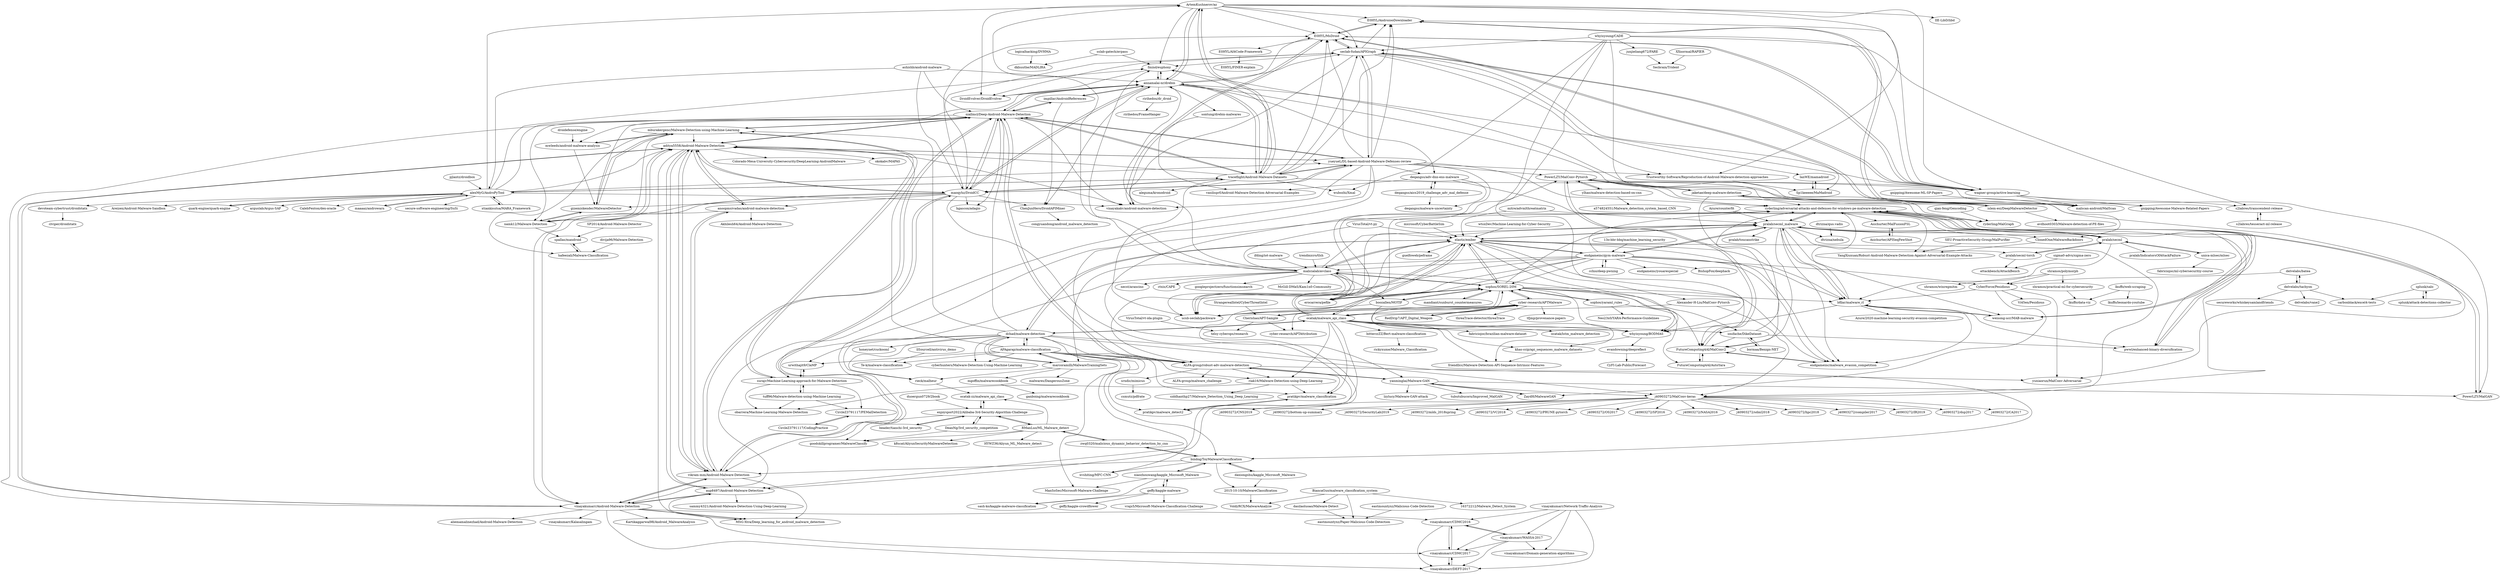 digraph G {
"ArtemKushnerov/az" -> "E0HYL/AndrozooDownloader"
"ArtemKushnerov/az" -> "annamalai-nr/drebin"
"ArtemKushnerov/az" -> "fmind/euphony"
"ArtemKushnerov/az" -> "traceflight/Android-Malware-Datasets"
"ArtemKushnerov/az" -> "DroidEvolver/DroidEvolver"
"ArtemKushnerov/az" -> "seclab-fudan/APIGraph"
"ArtemKushnerov/az" -> "Trustworthy-Software/Reproduction-of-Android-Malware-detection-approaches"
"ArtemKushnerov/az" -> "wagner-group/active-learning"
"ArtemKushnerov/az" -> "IIE-LibD/libd" ["e"=1]
"ArtemKushnerov/az" -> "E0HYL/MsDroid"
"alexMyG/AndroPyTool" -> "traceflight/Android-Malware-Datasets"
"alexMyG/AndroPyTool" -> "annamalai-nr/drebin"
"alexMyG/AndroPyTool" -> "aditya5558/Android-Malware-Detection"
"alexMyG/AndroPyTool" -> "yueyueL/DL-based-Android-Malware-Defenses-review"
"alexMyG/AndroPyTool" -> "devoteam-cybertrust/droidstatx"
"alexMyG/AndroPyTool" -> "maaaaz/androwarn" ["e"=1]
"alexMyG/AndroPyTool" -> "secure-software-engineering/SuSi" ["e"=1]
"alexMyG/AndroPyTool" -> "CalebFenton/dex-oracle" ["e"=1]
"alexMyG/AndroPyTool" -> "fmind/euphony"
"alexMyG/AndroPyTool" -> "vinayakakv/android-malware-detection"
"alexMyG/AndroPyTool" -> "ArtemKushnerov/az"
"alexMyG/AndroPyTool" -> "xtiankisutsa/MARA_Framework" ["e"=1]
"alexMyG/AndroPyTool" -> "Areizen/Android-Malware-Sandbox" ["e"=1]
"alexMyG/AndroPyTool" -> "quark-engine/quark-engine" ["e"=1]
"alexMyG/AndroPyTool" -> "arguslab/Argus-SAF" ["e"=1]
"trendmicro/tlsh" -> "malicialab/avclass" ["e"=1]
"rieck/malheur" -> "ocatak-zz/malware_api_class" ["e"=1]
"AFAgarap/malware-classification" -> "pratikpv/malware_classification"
"AFAgarap/malware-classification" -> "dchad/malware-detection"
"AFAgarap/malware-classification" -> "ManSoSec/Microsoft-Malware-Challenge"
"AFAgarap/malware-classification" -> "Te-k/malware-classification"
"AFAgarap/malware-classification" -> "pratikpv/malware_detect2"
"AFAgarap/malware-classification" -> "marcoramilli/MalwareTrainingSets"
"AFAgarap/malware-classification" -> "cyberhunters/Malware-Detection-Using-Machine-Learning"
"AFAgarap/malware-classification" -> "xvshiting/MFC-CNN"
"AFAgarap/malware-classification" -> "aditya5558/Android-Malware-Detection"
"AFAgarap/malware-classification" -> "ALFA-group/robust-adv-malware-detection"
"AFAgarap/malware-classification" -> "bindog/ToyMalwareClassification"
"AFAgarap/malware-classification" -> "urwithajit9/ClaMP"
"elastic/ember" -> "sophos/SOREL-20M"
"elastic/ember" -> "malicialab/avclass"
"elastic/ember" -> "endgameinc/gym-malware"
"elastic/ember" -> "pralab/secml_malware"
"elastic/ember" -> "ocatak/malware_api_class"
"elastic/ember" -> "erocarrera/pefile" ["e"=1]
"elastic/ember" -> "bfilar/malware_rl"
"elastic/ember" -> "ucsb-seclab/packware"
"elastic/ember" -> "FutureComputing4AI/MalConv2"
"elastic/ember" -> "endgameinc/malware_evasion_competition"
"elastic/ember" -> "dchad/malware-detection"
"elastic/ember" -> "Alexander-H-Liu/MalConv-Pytorch"
"elastic/ember" -> "j40903272/MalConv-keras"
"elastic/ember" -> "whyisyoung/BODMAS"
"elastic/ember" -> "guelfoweb/peframe" ["e"=1]
"ALFA-group/robust-adv-malware-detection" -> "pratikpv/malware_classification"
"ALFA-group/robust-adv-malware-detection" -> "yuxiaorun/MalConv-Adversarial"
"ALFA-group/robust-adv-malware-detection" -> "riak16/Malware-Detection-using-Deep-Learning"
"ALFA-group/robust-adv-malware-detection" -> "niallmcl/Deep-Android-Malware-Detection"
"ALFA-group/robust-adv-malware-detection" -> "yanminglai/Malware-GAN"
"ALFA-group/robust-adv-malware-detection" -> "ryderling/adversarial-attacks-and-defenses-for-windows-pe-malware-detection"
"ALFA-group/robust-adv-malware-detection" -> "srndic/mimicus"
"ALFA-group/robust-adv-malware-detection" -> "ALFA-group/malware_challenge"
"ZaydH/MalwareGAN" -> "yanminglai/Malware-GAN"
"tuff96/Malware-detection-using-Machine-Learning" -> "surajr/Machine-Learning-approach-for-Malware-Detection"
"tuff96/Malware-detection-using-Machine-Learning" -> "obarrera/Machine-Learning-Malware-Detection"
"tuff96/Malware-detection-using-Machine-Learning" -> "CircleZ3791117/PEMalDetection"
"VirusTotal/vt-py" -> "malicialab/avclass" ["e"=1]
"VirusTotal/vt-py" -> "elastic/ember" ["e"=1]
"shramos/polymorph" -> "shramos/winregmitm"
"shramos/polymorph" -> "CyberForce/Pesidious"
"shramos/polymorph" -> "shramos/practical-ml-for-cybersecurity"
"riak16/Malware-Detection-using-Deep-Learning" -> "siddhanthp27/Malware_Detection_Using_Deep_Learning"
"riak16/Malware-Detection-using-Deep-Learning" -> "pratikpv/malware_classification"
"riak16/Malware-Detection-using-Deep-Learning" -> "obarrera/Machine-Learning-Malware-Detection"
"malscan-android/MalScan" -> "E0HYL/MsDroid"
"malscan-android/MalScan" -> "E0HYL/AndrozooDownloader"
"cyber-research/APTMalware" -> "cyber-research/APTAttribution"
"cyber-research/APTMalware" -> "Cherishao/APT-Sample"
"cyber-research/APTMalware" -> "RedDrip7/APT_Digital_Weapon" ["e"=1]
"cyber-research/APTMalware" -> "threaTrace-detector/threaTrace" ["e"=1]
"cyber-research/APTMalware" -> "tfjmp/provenance-papers" ["e"=1]
"cyber-research/APTMalware" -> "ocatak/malware_api_class"
"cyber-research/APTMalware" -> "friendllcc/Malware-Detection-API-Sequence-Intrinsic-Features"
"cyber-research/APTMalware" -> "sophos/SOREL-20M"
"vikram-mm/Android-Malware-Detection" -> "aditya5558/Android-Malware-Detection"
"vikram-mm/Android-Malware-Detection" -> "vinayakumarr/Android-Malware-Detection"
"vikram-mm/Android-Malware-Detection" -> "aup8497/Android-Malware-Detection"
"vikram-mm/Android-Malware-Detection" -> "niallmcl/Deep-Android-Malware-Detection"
"vikram-mm/Android-Malware-Detection" -> "maoqyhz/DroidCC"
"vikram-mm/Android-Malware-Detection" -> "anoopmsivadas/android-malware-detection"
"vikram-mm/Android-Malware-Detection" -> "MSG-Xtra/Deep_learning_for_android_malware_detection"
"j40903272/MalConv-keras" -> "j40903272/PRUNE-pytorch"
"j40903272/MalConv-keras" -> "j40903272/OS2017"
"j40903272/MalConv-keras" -> "j40903272/SP2016"
"j40903272/MalConv-keras" -> "j40903272/NASA2016"
"j40903272/MalConv-keras" -> "j40903272/sdml2018"
"j40903272/MalConv-keras" -> "j40903272/hpc2018"
"j40903272/MalConv-keras" -> "j40903272/compiler2017"
"j40903272/MalConv-keras" -> "j40903272/IR2019"
"j40903272/MalConv-keras" -> "j40903272/dsp2017"
"j40903272/MalConv-keras" -> "j40903272/CA2017"
"j40903272/MalConv-keras" -> "j40903272/CNS2019"
"j40903272/MalConv-keras" -> "j40903272/bottom-up-summary"
"j40903272/MalConv-keras" -> "j40903272/SecurityLab2019"
"j40903272/MalConv-keras" -> "j40903272/mlds_2018spring"
"j40903272/MalConv-keras" -> "j40903272/VC2018"
"ylhao/malware-detection-based-on-cnn" -> "a574824551/Malware_detection_system_based_CNN"
"ylhao/malware-detection-based-on-cnn" -> "PowerLZY/MalConv-Pytorch"
"aditya5558/Android-Malware-Detection" -> "vikram-mm/Android-Malware-Detection"
"aditya5558/Android-Malware-Detection" -> "aup8497/Android-Malware-Detection"
"aditya5558/Android-Malware-Detection" -> "vinayakumarr/Android-Malware-Detection"
"aditya5558/Android-Malware-Detection" -> "maoqyhz/DroidCC"
"aditya5558/Android-Malware-Detection" -> "namk12/Malware-Detection"
"aditya5558/Android-Malware-Detection" -> "vinayakakv/android-malware-detection"
"aditya5558/Android-Malware-Detection" -> "yueyueL/DL-based-Android-Malware-Defenses-review"
"aditya5558/Android-Malware-Detection" -> "niallmcl/Deep-Android-Malware-Detection"
"aditya5558/Android-Malware-Detection" -> "Colorado-Mesa-University-Cybersecurity/DeepLearning-AndroidMalware" ["e"=1]
"aditya5558/Android-Malware-Detection" -> "anoopmsivadas/android-malware-detection"
"aditya5558/Android-Malware-Detection" -> "MSG-Xtra/Deep_learning_for_android_malware_detection"
"aditya5558/Android-Malware-Detection" -> "okokabv/MAPAS"
"aup8497/Android-Malware-Detection" -> "sammy4321/Android-Malware-Detection-Using-Deep-Learning"
"aup8497/Android-Malware-Detection" -> "MSG-Xtra/Deep_learning_for_android_malware_detection"
"aup8497/Android-Malware-Detection" -> "aditya5558/Android-Malware-Detection"
"aup8497/Android-Malware-Detection" -> "vinayakumarr/Android-Malware-Detection"
"spallas/mandroid" -> "hafeezali/Malware-Classification"
"maoqyhz/DroidCC" -> "aditya5558/Android-Malware-Detection"
"maoqyhz/DroidCC" -> "vikram-mm/Android-Malware-Detection"
"maoqyhz/DroidCC" -> "niallmcl/Deep-Android-Malware-Detection"
"maoqyhz/DroidCC" -> "yueyueL/DL-based-Android-Malware-Defenses-review"
"maoqyhz/DroidCC" -> "vinayakumarr/Android-Malware-Detection"
"maoqyhz/DroidCC" -> "namk12/Malware-Detection"
"maoqyhz/DroidCC" -> "annamalai-nr/drebin"
"maoqyhz/DroidCC" -> "gizemiskender/MalwareDetector"
"maoqyhz/DroidCC" -> "aup8497/Android-Malware-Detection"
"maoqyhz/DroidCC" -> "traceflight/Android-Malware-Datasets"
"maoqyhz/DroidCC" -> "anoopmsivadas/android-malware-detection"
"maoqyhz/DroidCC" -> "E0HYL/MsDroid"
"maoqyhz/DroidCC" -> "hgascon/adagio"
"maoqyhz/DroidCC" -> "ChenJunHero/DroidAPIMiner"
"maoqyhz/DroidCC" -> "seclab-fudan/APIGraph"
"yanminglai/Malware-GAN" -> "ZaydH/MalwareGAN"
"yanminglai/Malware-GAN" -> "PowerLZY/MalGAN"
"yanminglai/Malware-GAN" -> "lzylucy/Malware-GAN-attack"
"yanminglai/Malware-GAN" -> "tubutubucorn/Improved_MalGAN"
"yanminglai/Malware-GAN" -> "ALFA-group/robust-adv-malware-detection"
"yanminglai/Malware-GAN" -> "j40903272/MalConv-keras"
"zwq0320/malicious_dynamic_behavior_detection_by_cnn" -> "bindog/ToyMalwareClassification"
"zwq0320/malicious_dynamic_behavior_detection_by_cnn" -> "RManLuo/ML_Malware_detect"
"devoteam-cybertrust/droidstatx" -> "clviper/droidstatx"
"RManLuo/ML_Malware_detect" -> "enjoysport2022/Alibaba-3rd-Security-Algorithm-Challenge"
"RManLuo/ML_Malware_detect" -> "goodskillprogramer/MalwareClassify"
"RManLuo/ML_Malware_detect" -> "ocatak-zz/malware_api_class"
"RManLuo/ML_Malware_detect" -> "zwq0320/malicious_dynamic_behavior_detection_by_cnn"
"RManLuo/ML_Malware_detect" -> "HYWZ36/Aliyun_ML_Malware_detect"
"RManLuo/ML_Malware_detect" -> "k8scat/AliyunSecurityMaliwareDetection"
"Cherishao/APT-Sample" -> "cyber-research/APTMalware"
"Cherishao/APT-Sample" -> "cyber-research/APTAttribution"
"Cherishao/APT-Sample" -> "telsy-cyberops/research"
"ocatak-zz/malware_api_class" -> "enjoysport2022/Alibaba-3rd-Security-Algorithm-Challenge"
"namk12/Malware-Detection" -> "gizemiskender/MalwareDetector"
"namk12/Malware-Detection" -> "spallas/mandroid"
"namk12/Malware-Detection" -> "aditya5558/Android-Malware-Detection"
"endgameinc/malware_evasion_competition" -> "FutureComputing4AI/MalConv2"
"enjoysport2022/Alibaba-3rd-Security-Algorithm-Challenge" -> "beader/tianchi-3rd_security"
"enjoysport2022/Alibaba-3rd-Security-Algorithm-Challenge" -> "DeanNg/3rd_security_competition"
"enjoysport2022/Alibaba-3rd-Security-Algorithm-Challenge" -> "goodskillprogramer/MalwareClassify"
"enjoysport2022/Alibaba-3rd-Security-Algorithm-Challenge" -> "RManLuo/ML_Malware_detect"
"enjoysport2022/Alibaba-3rd-Security-Algorithm-Challenge" -> "ocatak-zz/malware_api_class"
"DeanNg/3rd_security_competition" -> "enjoysport2022/Alibaba-3rd-Security-Algorithm-Challenge"
"DeanNg/3rd_security_competition" -> "goodskillprogramer/MalwareClassify"
"ChenJunHero/DroidAPIMiner" -> "congyuandong/android_malware_detection"
"vinayakumarr/Android-Malware-Detection" -> "vinayakumarr/CDMC2016"
"vinayakumarr/Android-Malware-Detection" -> "vinayakumarr/CDMC2017"
"vinayakumarr/Android-Malware-Detection" -> "aditya5558/Android-Malware-Detection"
"vinayakumarr/Android-Malware-Detection" -> "aup8497/Android-Malware-Detection"
"vinayakumarr/Android-Malware-Detection" -> "vinayakumarr/DEFT-2017"
"vinayakumarr/Android-Malware-Detection" -> "vikram-mm/Android-Malware-Detection"
"vinayakumarr/Android-Malware-Detection" -> "aliemamalinezhad/Android-Malware-Detection"
"vinayakumarr/Android-Malware-Detection" -> "MSG-Xtra/Deep_learning_for_android_malware_detection"
"vinayakumarr/Android-Malware-Detection" -> "vinayakumarr/Kalasalingam"
"vinayakumarr/Android-Malware-Detection" -> "Kartikaggarwal98/Android_MalwareAnalysis"
"srndic/mimicus" -> "csmutz/pdfrate"
"beader/tianchi-3rd_security" -> "enjoysport2022/Alibaba-3rd-Security-Algorithm-Challenge"
"CircleZ3791117/PEMalDetection" -> "CircleZ3791117/CodingPractice"
"Alexander-H-Liu/MalConv-Pytorch" -> "j40903272/MalConv-keras"
"Alexander-H-Liu/MalConv-Pytorch" -> "ucsb-seclab/packware"
"sontung/drebin-malwares" -> "vasilisprf/Android-Malware-Detection-Adversarial-Examples"
"vinayakumarr/Network-Traffic-Analysis" -> "vinayakumarr/CDMC2016"
"vinayakumarr/Network-Traffic-Analysis" -> "vinayakumarr/CDMC2017"
"vinayakumarr/Network-Traffic-Analysis" -> "vinayakumarr/WASSA-2017"
"vinayakumarr/Network-Traffic-Analysis" -> "vinayakumarr/DEFT-2017"
"vinayakumarr/Network-Traffic-Analysis" -> "vinayakumarr/Domain-generation-algorithms"
"vinayakumarr/WASSA-2017" -> "vinayakumarr/DEFT-2017"
"vinayakumarr/WASSA-2017" -> "vinayakumarr/CDMC2016"
"vinayakumarr/WASSA-2017" -> "vinayakumarr/CDMC2017"
"vinayakumarr/WASSA-2017" -> "vinayakumarr/Domain-generation-algorithms"
"vinayakumarr/CDMC2017" -> "vinayakumarr/CDMC2016"
"vinayakumarr/CDMC2017" -> "vinayakumarr/DEFT-2017"
"vinayakumarr/DEFT-2017" -> "vinayakumarr/CDMC2017"
"vinayakumarr/CDMC2016" -> "vinayakumarr/CDMC2017"
"vinayakumarr/CDMC2016" -> "vinayakumarr/WASSA-2017"
"vinayakumarr/CDMC2016" -> "vinayakumarr/DEFT-2017"
"hafeezali/Malware-Classification" -> "spallas/mandroid"
"CircleZ3791117/CodingPractice" -> "CircleZ3791117/PEMalDetection"
"quark-engine/quark-engine" -> "alexMyG/AndroPyTool" ["e"=1]
"E0HYL/AndrozooDownloader" -> "E0HYL/MsDroid"
"E0HYL/AndrozooDownloader" -> "malscan-android/MalScan"
"pjlantz/droidbox" -> "alexMyG/AndroPyTool" ["e"=1]
"shramos/practical-ml-for-cybersecurity" -> "lkuffo/data-viz"
"pratikpv/malware_detect2" -> "pratikpv/malware_classification"
"deqangss/aics2019_challenge_adv_mal_defense" -> "deqangss/adv-dnn-ens-malware"
"deqangss/aics2019_challenge_adv_mal_defense" -> "deqangss/malware-uncertainty"
"pratikpv/malware_classification" -> "pratikpv/malware_detect2"
"ocatak/malware_api_class" -> "whyisyoung/BODMAS"
"ocatak/malware_api_class" -> "ryderling/adversarial-attacks-and-defenses-for-windows-pe-malware-detection"
"ocatak/malware_api_class" -> "elastic/ember"
"ocatak/malware_api_class" -> "friendllcc/Malware-Detection-API-Sequence-Intrinsic-Features"
"ocatak/malware_api_class" -> "pratikpv/malware_detect2"
"ocatak/malware_api_class" -> "PowerLZY/MalConv-Pytorch"
"ocatak/malware_api_class" -> "khas-ccip/api_sequences_malware_datasets"
"ocatak/malware_api_class" -> "sophos/SOREL-20M"
"ocatak/malware_api_class" -> "dchad/malware-detection"
"ocatak/malware_api_class" -> "ocatak/lstm_malware_detection"
"ocatak/malware_api_class" -> "bitterzzZZ/Bert-malware-classification"
"ocatak/malware_api_class" -> "pratikpv/malware_classification"
"ocatak/malware_api_class" -> "riak16/Malware-Detection-using-Deep-Learning"
"ocatak/malware_api_class" -> "iosifache/DikeDataset"
"ocatak/malware_api_class" -> "fabriciojoc/brazilian-malware-dataset"
"CyberForce/Pesidious" -> "ZaydH/MalwareGAN"
"CyberForce/Pesidious" -> "Vi45en/Pesidious"
"CyberForce/Pesidious" -> "bfilar/malware_rl"
"CyberForce/Pesidious" -> "yuxiaorun/MalConv-Adversarial"
"delvelabs/batea" -> "delvelabs/tachyon"
"delvelabs/batea" -> "CyberForce/Pesidious"
"StrangerealIntel/CyberThreatIntel" -> "Cherishao/APT-Sample" ["e"=1]
"pralab/secml_malware" -> "bfilar/malware_rl"
"pralab/secml_malware" -> "ryderling/adversarial-attacks-and-defenses-for-windows-pe-malware-detection"
"pralab/secml_malware" -> "pralab/secml"
"pralab/secml_malware" -> "pwwl/enhanced-binary-diversification"
"pralab/secml_malware" -> "weisong-ucr/MAB-malware"
"pralab/secml_malware" -> "FutureComputing4AI/MalConv2"
"pralab/secml_malware" -> "ucsb-seclab/packware"
"pralab/secml_malware" -> "endgameinc/gym-malware"
"pralab/secml_malware" -> "endgameinc/malware_evasion_competition"
"pralab/secml_malware" -> "elastic/ember"
"pralab/secml_malware" -> "j40903272/MalConv-keras"
"pralab/secml_malware" -> "pralab/toucanstrike"
"pralab/secml_malware" -> "ClonedOne/MalwareBackdoors"
"pralab/secml_malware" -> "pralab/secml-torch"
"pralab/secml_malware" -> "dtrizna/nebula"
"lkuffo/web-scraping" -> "lkuffo/data-viz"
"lkuffo/web-scraping" -> "lkuffo/leonardo-youtube"
"seclab-fudan/APIGraph" -> "wagner-group/active-learning"
"seclab-fudan/APIGraph" -> "E0HYL/MsDroid"
"seclab-fudan/APIGraph" -> "DroidEvolver/DroidEvolver"
"seclab-fudan/APIGraph" -> "Sp1keeeee/MaMadroid"
"seclab-fudan/APIGraph" -> "vinayakakv/android-malware-detection"
"seclab-fudan/APIGraph" -> "Trustworthy-Software/Reproduction-of-Android-Malware-detection-approaches"
"seclab-fudan/APIGraph" -> "E0HYL/AndrozooDownloader"
"seclab-fudan/APIGraph" -> "yueyueL/DL-based-Android-Malware-Defenses-review"
"seclab-fudan/APIGraph" -> "fmind/euphony"
"seclab-fudan/APIGraph" -> "IanWE/mamadroid"
"whyisyoung/CADE" -> "seclab-fudan/APIGraph"
"whyisyoung/CADE" -> "whyisyoung/BODMAS"
"whyisyoung/CADE" -> "wagner-group/active-learning"
"whyisyoung/CADE" -> "ucsb-seclab/packware"
"whyisyoung/CADE" -> "wubozhi/Xmal"
"whyisyoung/CADE" -> "s2labres/transcendent-release"
"whyisyoung/CADE" -> "ClonedOne/MalwareBackdoors"
"whyisyoung/CADE" -> "junjieliang672/FARE"
"islem-esi/DeepMalwareDetector" -> "avdhoot0303/Malware-detection-of-PE-files"
"islem-esi/DeepMalwareDetector" -> "jaketae/deep-malware-detection"
"delvelabs/tachyon" -> "delvelabs/vane2" ["e"=1]
"delvelabs/tachyon" -> "carbonblack/excel4-tests"
"delvelabs/tachyon" -> "delvelabs/batea"
"delvelabs/tachyon" -> "secureworks/whiskeysamlandfriends"
"sophos/yaraml_rules" -> "FutureComputing4AI/AutoYara"
"sophos/yaraml_rules" -> "Neo23x0/YARA-Performance-Guidelines" ["e"=1]
"sophos/yaraml_rules" -> "sophos/SOREL-20M"
"FutureComputing4AI/AutoYara" -> "FutureComputing4AI/MalConv2"
"RedDrip7/APT_Digital_Weapon" -> "cyber-research/APTMalware" ["e"=1]
"BiancaGuo/malware_classification_system" -> "VoldyRCX/MalwareAnalyze"
"BiancaGuo/malware_classification_system" -> "16372212/Malware_Detect_System"
"BiancaGuo/malware_classification_system" -> "dasilaoluoao/Malware-Detect"
"BiancaGuo/malware_classification_system" -> "eastmountyxz/Paper-Malicious-Code-Detection"
"dasilaoluoao/Malware-Detect" -> "eastmountyxz/Paper-Malicious-Code-Detection"
"Asichurter/APISeqFewShot" -> "Asichurter/MalFusionFSL"
"IanWE/mamadroid" -> "Sp1keeeee/MaMadroid"
"vinayakakv/android-malware-detection" -> "E0HYL/MsDroid"
"anoopmsivadas/android-malware-detection" -> "Akhilesh64/Android-Malware-Detection"
"anoopmsivadas/android-malware-detection" -> "vikram-mm/Android-Malware-Detection"
"anoopmsivadas/android-malware-detection" -> "vinayakumarr/Android-Malware-Detection"
"anoopmsivadas/android-malware-detection" -> "aditya5558/Android-Malware-Detection"
"VirusTotal/vt-ida-plugin" -> "telsy-cyberops/research"
"pralab/secml" -> "pralab/secml_malware"
"pralab/secml" -> "pralab/secml-torch"
"pralab/secml" -> "bfilar/malware_rl"
"pralab/secml" -> "pralab/IndicatorsOfAttackFailure"
"pralab/secml" -> "unica-mlsec/mlsec"
"bfilar/malware_rl" -> "pralab/secml_malware"
"bfilar/malware_rl" -> "weisong-ucr/MAB-malware"
"bfilar/malware_rl" -> "ryderling/adversarial-attacks-and-defenses-for-windows-pe-malware-detection"
"bfilar/malware_rl" -> "whyisyoung/BODMAS"
"bfilar/malware_rl" -> "pwwl/enhanced-binary-diversification"
"bfilar/malware_rl" -> "endgameinc/malware_evasion_competition"
"bfilar/malware_rl" -> "Azure/2020-machine-learning-security-evasion-competition"
"eastmountyxz/Malicious-Code-Detection" -> "eastmountyxz/Paper-Malicious-Code-Detection"
"deqangss/adv-dnn-ens-malware" -> "deqangss/aics2019_challenge_adv_mal_defense"
"deqangss/adv-dnn-ens-malware" -> "YangXiuxuan/Robust-Android-Malware-Detection-Against-Adversarial-Example-Attacks"
"deqangss/adv-dnn-ens-malware" -> "vasilisprf/Android-Malware-Detection-Adversarial-Examples"
"deqangss/adv-dnn-ens-malware" -> "deqangss/malware-uncertainty"
"microsoft/CyberBattleSim" -> "elastic/ember" ["e"=1]
"sophos/SOREL-20M" -> "elastic/ember"
"sophos/SOREL-20M" -> "malicialab/avclass"
"sophos/SOREL-20M" -> "pralab/secml_malware"
"sophos/SOREL-20M" -> "sophos/yaraml_rules"
"sophos/SOREL-20M" -> "boozallen/MOTIF"
"sophos/SOREL-20M" -> "ocatak/malware_api_class"
"sophos/SOREL-20M" -> "bfilar/malware_rl"
"sophos/SOREL-20M" -> "FutureComputing4AI/MalConv2"
"sophos/SOREL-20M" -> "ucsb-seclab/packware"
"sophos/SOREL-20M" -> "iosifache/DikeDataset"
"sophos/SOREL-20M" -> "endgameinc/malware_evasion_competition"
"sophos/SOREL-20M" -> "whyisyoung/BODMAS"
"sophos/SOREL-20M" -> "erocarrera/pefile" ["e"=1]
"sophos/SOREL-20M" -> "mandiant/sunburst_countermeasures" ["e"=1]
"sophos/SOREL-20M" -> "cyber-research/APTMalware"
"xiaozhouwang/kaggle_Microsoft_Malware" -> "geffy/kaggle-malware"
"xiaozhouwang/kaggle_Microsoft_Malware" -> "bindog/ToyMalwareClassification"
"xiaozhouwang/kaggle_Microsoft_Malware" -> "ManSoSec/Microsoft-Malware-Challenge"
"xiaozhouwang/kaggle_Microsoft_Malware" -> "sash-ko/kaggle-malware-classification"
"jaketae/deep-malware-detection" -> "PowerLZY/MalConv-Pytorch"
"jaketae/deep-malware-detection" -> "ryderling/adversarial-attacks-and-defenses-for-windows-pe-malware-detection"
"jaketae/deep-malware-detection" -> "FutureComputing4AI/MalConv2"
"jaketae/deep-malware-detection" -> "ryderling/MalGraph"
"jaketae/deep-malware-detection" -> "islem-esi/DeepMalwareDetector"
"logicalhacking/DVHMA" -> "dkhuuthe/MADLIRA" ["e"=1]
"erocarrera/pefile" -> "elastic/ember" ["e"=1]
"erocarrera/pefile" -> "sophos/SOREL-20M" ["e"=1]
"erocarrera/pefile" -> "malicialab/avclass" ["e"=1]
"mitre/advmlthreatmatrix" -> "pralab/secml_malware" ["e"=1]
"mitre/advmlthreatmatrix" -> "elastic/ember" ["e"=1]
"Azure/counterfit" -> "pralab/secml_malware" ["e"=1]
"Azure/counterfit" -> "pralab/secml" ["e"=1]
"mandiant/sunburst_countermeasures" -> "sophos/SOREL-20M" ["e"=1]
"daxiongshu/kaggle_Microsoft_Malware" -> "bindog/ToyMalwareClassification"
"daxiongshu/kaggle_Microsoft_Malware" -> "2015-10-10/MalwareClassification"
"splunk/attack-detections-collector" -> "splunk/salo"
"Sp1keeeee/MaMadroid" -> "IanWE/mamadroid"
"PowerLZY/MalConv-Pytorch" -> "FutureComputing4AI/MalConv2"
"PowerLZY/MalConv-Pytorch" -> "ylhao/malware-detection-based-on-cnn"
"PowerLZY/MalConv-Pytorch" -> "jaketae/deep-malware-detection"
"PowerLZY/MalConv-Pytorch" -> "PowerLZY/MalGAN"
"PowerLZY/MalConv-Pytorch" -> "yuxiaorun/MalConv-Adversarial"
"PowerLZY/MalConv-Pytorch" -> "ryderling/MalGraph"
"PowerLZY/MalConv-Pytorch" -> "ryderling/adversarial-attacks-and-defenses-for-windows-pe-malware-detection"
"geffy/kaggle-malware" -> "xiaozhouwang/kaggle_Microsoft_Malware"
"geffy/kaggle-malware" -> "sash-ko/kaggle-malware-classification"
"geffy/kaggle-malware" -> "geffy/kaggle-crowdflower" ["e"=1]
"geffy/kaggle-malware" -> "vrajs5/Microsoft-Malware-Classification-Challenge"
"weisong-ucr/MAB-malware" -> "ryderling/adversarial-attacks-and-defenses-for-windows-pe-malware-detection"
"weisong-ucr/MAB-malware" -> "bfilar/malware_rl"
"pwwl/enhanced-binary-diversification" -> "ryderling/adversarial-attacks-and-defenses-for-windows-pe-malware-detection"
"FutureComputing4AI/MalConv2" -> "endgameinc/malware_evasion_competition"
"FutureComputing4AI/MalConv2" -> "PowerLZY/MalConv-Pytorch"
"FutureComputing4AI/MalConv2" -> "FutureComputing4AI/AutoYara"
"whyisyoung/BODMAS" -> "khas-ccip/api_sequences_malware_datasets"
"whyisyoung/BODMAS" -> "evandowning/deepreflect"
"Asichurter/MalFusionFSL" -> "Asichurter/APISeqFewShot"
"yueyueL/DL-based-Android-Malware-Defenses-review" -> "aditya5558/Android-Malware-Detection"
"yueyueL/DL-based-Android-Malware-Defenses-review" -> "E0HYL/MsDroid"
"yueyueL/DL-based-Android-Malware-Defenses-review" -> "vinayakakv/android-malware-detection"
"yueyueL/DL-based-Android-Malware-Defenses-review" -> "seclab-fudan/APIGraph"
"yueyueL/DL-based-Android-Malware-Defenses-review" -> "maoqyhz/DroidCC"
"yueyueL/DL-based-Android-Malware-Defenses-review" -> "vikram-mm/Android-Malware-Detection"
"yueyueL/DL-based-Android-Malware-Defenses-review" -> "E0HYL/AndrozooDownloader"
"yueyueL/DL-based-Android-Malware-Defenses-review" -> "Trustworthy-Software/Reproduction-of-Android-Malware-detection-approaches"
"yueyueL/DL-based-Android-Malware-Defenses-review" -> "traceflight/Android-Malware-Datasets"
"yueyueL/DL-based-Android-Malware-Defenses-review" -> "ryderling/adversarial-attacks-and-defenses-for-windows-pe-malware-detection"
"yueyueL/DL-based-Android-Malware-Defenses-review" -> "niallmcl/Deep-Android-Malware-Detection"
"yueyueL/DL-based-Android-Malware-Defenses-review" -> "vinayakumarr/Android-Malware-Detection"
"yueyueL/DL-based-Android-Malware-Defenses-review" -> "aup8497/Android-Malware-Detection"
"yueyueL/DL-based-Android-Malware-Defenses-review" -> "deqangss/adv-dnn-ens-malware"
"yueyueL/DL-based-Android-Malware-Defenses-review" -> "PowerLZY/MalConv-Pytorch"
"iosifache/DikeDataset" -> "bormaa/Benign-NET"
"iosifache/DikeDataset" -> "pwwl/enhanced-binary-diversification"
"iosifache/DikeDataset" -> "FutureComputing4AI/MalConv2"
"iosifache/DikeDataset" -> "ryderling/adversarial-attacks-and-defenses-for-windows-pe-malware-detection"
"ClonedOne/MalwareBackdoors" -> "YangXiuxuan/Robust-Android-Malware-Detection-Against-Adversarial-Example-Attacks"
"Trustworthy-Software/Reproduction-of-Android-Malware-detection-approaches" -> "Sp1keeeee/MaMadroid"
"bitterzzZZ/Bert-malware-classification" -> "rickyxume/Malware_Classification"
"evandowning/deepreflect" -> "CyFI-Lab-Public/Forecast"
"junjieliang672/FARE" -> "Secbrain/Trident"
"PowerLZY/MalGAN" -> "ryderling/adversarial-attacks-and-defenses-for-windows-pe-malware-detection"
"E0HYL/AI4Code-Framework" -> "E0HYL/FINER-explain"
"bormaa/Benign-NET" -> "iosifache/DikeDataset"
"mgoffin/malwarecookbook" -> "ganboing/malwarecookbook"
"bindog/ToyMalwareClassification" -> "daxiongshu/kaggle_Microsoft_Malware"
"bindog/ToyMalwareClassification" -> "2015-10-10/MalwareClassification"
"bindog/ToyMalwareClassification" -> "vikram-mm/Android-Malware-Detection"
"bindog/ToyMalwareClassification" -> "zwq0320/malicious_dynamic_behavior_detection_by_cnn"
"bindog/ToyMalwareClassification" -> "xiaozhouwang/kaggle_Microsoft_Malware"
"bindog/ToyMalwareClassification" -> "xvshiting/MFC-CNN"
"gnipping/Awesome-ML-SP-Papers" -> "gnipping/Awesome-Malware-Related-Papers" ["e"=1]
"dtrizna/quo.vadis" -> "dtrizna/nebula"
"unica-mlsec/mlsec" -> "pralab/secml"
"unica-mlsec/mlsec" -> "fabriciojoc/ml-cybersecuritiy-course"
"maaaaz/androwarn" -> "alexMyG/AndroPyTool" ["e"=1]
"ryderling/adversarial-attacks-and-defenses-for-windows-pe-malware-detection" -> "weisong-ucr/MAB-malware"
"ryderling/adversarial-attacks-and-defenses-for-windows-pe-malware-detection" -> "pralab/secml_malware"
"ryderling/adversarial-attacks-and-defenses-for-windows-pe-malware-detection" -> "pwwl/enhanced-binary-diversification"
"ryderling/adversarial-attacks-and-defenses-for-windows-pe-malware-detection" -> "PowerLZY/MalGAN"
"ryderling/adversarial-attacks-and-defenses-for-windows-pe-malware-detection" -> "ryderling/MalGraph"
"ryderling/adversarial-attacks-and-defenses-for-windows-pe-malware-detection" -> "Asichurter/MalFusionFSL"
"boozallen/MOTIF" -> "whyisyoung/BODMAS"
"boozallen/MOTIF" -> "ucsb-seclab/packware"
"boozallen/MOTIF" -> "sophos/SOREL-20M"
"impillar/AndroidReferences" -> "niallmcl/Deep-Android-Malware-Detection" ["e"=1]
"impillar/AndroidReferences" -> "annamalai-nr/drebin" ["e"=1]
"impillar/AndroidReferences" -> "ChenJunHero/DroidAPIMiner" ["e"=1]
"E0HYL/MsDroid" -> "E0HYL/AndrozooDownloader"
"E0HYL/MsDroid" -> "vinayakakv/android-malware-detection"
"E0HYL/MsDroid" -> "seclab-fudan/APIGraph"
"E0HYL/MsDroid" -> "malscan-android/MalScan"
"E0HYL/MsDroid" -> "wagner-group/active-learning"
"E0HYL/MsDroid" -> "E0HYL/AI4Code-Framework"
"splunk/salo" -> "splunk/attack-detections-collector"
"splunk/salo" -> "carbonblack/excel4-tests"
"khas-ccip/api_sequences_malware_datasets" -> "friendllcc/Malware-Detection-API-Sequence-Intrinsic-Features"
"ashishb/android-malware" -> "niallmcl/Deep-Android-Malware-Detection" ["e"=1]
"ashishb/android-malware" -> "alexMyG/AndroPyTool" ["e"=1]
"ashishb/android-malware" -> "maoqyhz/DroidCC" ["e"=1]
"ashishb/android-malware" -> "annamalai-nr/drebin" ["e"=1]
"mwleeds/android-malware-analysis" -> "mburakergenc/Malware-Detection-using-Machine-Learning"
"mwleeds/android-malware-analysis" -> "gizemiskender/MalwareDetector"
"urwithajit9/ClaMP" -> "surajr/Machine-Learning-approach-for-Malware-Detection"
"pralab/secml-torch" -> "pralab/secml"
"pralab/secml-torch" -> "attackbench/AttackBench"
"traceflight/Android-Malware-Datasets" -> "annamalai-nr/drebin"
"traceflight/Android-Malware-Datasets" -> "seclab-fudan/APIGraph"
"traceflight/Android-Malware-Datasets" -> "wagner-group/active-learning"
"traceflight/Android-Malware-Datasets" -> "niallmcl/Deep-Android-Malware-Detection"
"traceflight/Android-Malware-Datasets" -> "yueyueL/DL-based-Android-Malware-Defenses-review"
"traceflight/Android-Malware-Datasets" -> "maoqyhz/DroidCC"
"traceflight/Android-Malware-Datasets" -> "ArtemKushnerov/az"
"traceflight/Android-Malware-Datasets" -> "E0HYL/MsDroid"
"traceflight/Android-Malware-Datasets" -> "alexMyG/AndroPyTool"
"traceflight/Android-Malware-Datasets" -> "fmind/euphony"
"traceflight/Android-Malware-Datasets" -> "E0HYL/AndrozooDownloader"
"traceflight/Android-Malware-Datasets" -> "wubozhi/Xmal"
"traceflight/Android-Malware-Datasets" -> "ucsb-seclab/packware"
"traceflight/Android-Malware-Datasets" -> "aditya5558/Android-Malware-Detection"
"traceflight/Android-Malware-Datasets" -> "aleguma/kronodroid"
"ririhedou/dr_droid" -> "ririhedou/FrameHanger"
"XXnormal/RAPIER" -> "Secbrain/Trident" ["e"=1]
"qian-feng/Gencoding" -> "ryderling/MalGraph" ["e"=1]
"wagner-group/active-learning" -> "seclab-fudan/APIGraph"
"wagner-group/active-learning" -> "s2labres/transcendent-release"
"wagner-group/active-learning" -> "E0HYL/MsDroid"
"wagner-group/active-learning" -> "E0HYL/AndrozooDownloader"
"wagner-group/active-learning" -> "malscan-android/MalScan"
"wagner-group/active-learning" -> "gnipping/Awesome-Malware-Related-Papers"
"cchio/deep-pwning" -> "endgameinc/gym-malware" ["e"=1]
"droidefense/engine" -> "mwleeds/android-malware-analysis" ["e"=1]
"malicialab/avclass" -> "elastic/ember"
"malicialab/avclass" -> "fmind/euphony"
"malicialab/avclass" -> "sophos/SOREL-20M"
"malicialab/avclass" -> "ucsb-seclab/packware"
"malicialab/avclass" -> "annamalai-nr/drebin"
"malicialab/avclass" -> "necst/arancino" ["e"=1]
"malicialab/avclass" -> "ArtemKushnerov/az"
"malicialab/avclass" -> "boozallen/MOTIF"
"malicialab/avclass" -> "rieck/malheur" ["e"=1]
"malicialab/avclass" -> "pralab/secml_malware"
"malicialab/avclass" -> "ctxis/CAPE" ["e"=1]
"malicialab/avclass" -> "googleprojectzero/functionsimsearch" ["e"=1]
"malicialab/avclass" -> "erocarrera/pefile" ["e"=1]
"malicialab/avclass" -> "whyisyoung/BODMAS"
"malicialab/avclass" -> "McGill-DMaS/Kam1n0-Community" ["e"=1]
"xtiankisutsa/MARA_Framework" -> "alexMyG/AndroPyTool" ["e"=1]
"dchad/malware-detection" -> "marcoramilli/MalwareTrainingSets"
"dchad/malware-detection" -> "mburakergenc/Malware-Detection-using-Machine-Learning"
"dchad/malware-detection" -> "surajr/Machine-Learning-approach-for-Malware-Detection"
"dchad/malware-detection" -> "niallmcl/Deep-Android-Malware-Detection"
"dchad/malware-detection" -> "AFAgarap/malware-classification"
"dchad/malware-detection" -> "ALFA-group/robust-adv-malware-detection"
"dchad/malware-detection" -> "riak16/Malware-Detection-using-Deep-Learning"
"dchad/malware-detection" -> "ocatak/malware_api_class"
"dchad/malware-detection" -> "j40903272/MalConv-keras"
"dchad/malware-detection" -> "bindog/ToyMalwareClassification"
"dchad/malware-detection" -> "honeynet/cuckooml" ["e"=1]
"dchad/malware-detection" -> "cyberhunters/Malware-Detection-Using-Machine-Learning"
"dchad/malware-detection" -> "elastic/ember"
"dchad/malware-detection" -> "urwithajit9/ClaMP"
"dchad/malware-detection" -> "rieck/malheur" ["e"=1]
"llSourcell/antivirus_demo" -> "Te-k/malware-classification"
"2015-10-10/MalwareClassification" -> "VoldyRCX/MalwareAnalyze"
"wtsxDev/Machine-Learning-for-Cyber-Security" -> "elastic/ember" ["e"=1]
"s2labres/tesseract-ml-release" -> "s2labres/transcendent-release"
"s2labres/transcendent-release" -> "s2labres/tesseract-ml-release"
"annamalai-nr/drebin" -> "fmind/euphony"
"annamalai-nr/drebin" -> "traceflight/Android-Malware-Datasets"
"annamalai-nr/drebin" -> "seclab-fudan/APIGraph"
"annamalai-nr/drebin" -> "deqangss/adv-dnn-ens-malware"
"annamalai-nr/drebin" -> "niallmcl/Deep-Android-Malware-Detection"
"annamalai-nr/drebin" -> "malscan-android/MalScan"
"annamalai-nr/drebin" -> "wagner-group/active-learning"
"annamalai-nr/drebin" -> "ArtemKushnerov/az"
"annamalai-nr/drebin" -> "DroidEvolver/DroidEvolver"
"annamalai-nr/drebin" -> "impillar/AndroidReferences" ["e"=1]
"annamalai-nr/drebin" -> "maoqyhz/DroidCC"
"annamalai-nr/drebin" -> "sontung/drebin-malwares"
"annamalai-nr/drebin" -> "ChenJunHero/DroidAPIMiner"
"annamalai-nr/drebin" -> "ririhedou/dr_droid"
"annamalai-nr/drebin" -> "E0HYL/MsDroid"
"surajr/Machine-Learning-approach-for-Malware-Detection" -> "obarrera/Machine-Learning-Malware-Detection"
"surajr/Machine-Learning-approach-for-Malware-Detection" -> "tuff96/Malware-detection-using-Machine-Learning"
"surajr/Machine-Learning-approach-for-Malware-Detection" -> "CircleZ3791117/PEMalDetection"
"surajr/Machine-Learning-approach-for-Malware-Detection" -> "mburakergenc/Malware-Detection-using-Machine-Learning"
"surajr/Machine-Learning-approach-for-Malware-Detection" -> "urwithajit9/ClaMP"
"marcoramilli/MalwareTrainingSets" -> "dchad/malware-detection"
"marcoramilli/MalwareTrainingSets" -> "AFAgarap/malware-classification"
"marcoramilli/MalwareTrainingSets" -> "mgoffin/malwarecookbook"
"marcoramilli/MalwareTrainingSets" -> "malwares/DangerousZone" ["e"=1]
"marcoramilli/MalwareTrainingSets" -> "rieck/malheur" ["e"=1]
"SEU-ProactiveSecurity-Group/MalPurifier" -> "YangXiuxuan/Robust-Android-Malware-Detection-Against-Adversarial-Example-Attacks"
"mburakergenc/Malware-Detection-using-Machine-Learning" -> "mwleeds/android-malware-analysis"
"mburakergenc/Malware-Detection-using-Machine-Learning" -> "gizemiskender/MalwareDetector"
"mburakergenc/Malware-Detection-using-Machine-Learning" -> "aditya5558/Android-Malware-Detection"
"mburakergenc/Malware-Detection-using-Machine-Learning" -> "namk12/Malware-Detection"
"mburakergenc/Malware-Detection-using-Machine-Learning" -> "niallmcl/Deep-Android-Malware-Detection"
"mburakergenc/Malware-Detection-using-Machine-Learning" -> "hafeezali/Malware-Classification"
"mburakergenc/Malware-Detection-using-Machine-Learning" -> "surajr/Machine-Learning-approach-for-Malware-Detection"
"gizemiskender/MalwareDetector" -> "namk12/Malware-Detection"
"gizemiskender/MalwareDetector" -> "mburakergenc/Malware-Detection-using-Machine-Learning"
"sigma0-advx/sigma-zero" -> "attackbench/AttackBench"
"13o-bbr-bbq/machine_learning_security" -> "endgameinc/gym-malware" ["e"=1]
"fmind/euphony" -> "DroidEvolver/DroidEvolver"
"fmind/euphony" -> "annamalai-nr/drebin"
"fmind/euphony" -> "malscan-android/MalScan"
"divija96/Malware-Detection" -> "hafeezali/Malware-Classification"
"niallmcl/Deep-Android-Malware-Detection" -> "vikram-mm/Android-Malware-Detection"
"niallmcl/Deep-Android-Malware-Detection" -> "maoqyhz/DroidCC"
"niallmcl/Deep-Android-Malware-Detection" -> "aditya5558/Android-Malware-Detection"
"niallmcl/Deep-Android-Malware-Detection" -> "annamalai-nr/drebin"
"niallmcl/Deep-Android-Malware-Detection" -> "vinayakumarr/Android-Malware-Detection"
"niallmcl/Deep-Android-Malware-Detection" -> "mburakergenc/Malware-Detection-using-Machine-Learning"
"niallmcl/Deep-Android-Malware-Detection" -> "namk12/Malware-Detection"
"niallmcl/Deep-Android-Malware-Detection" -> "traceflight/Android-Malware-Datasets"
"niallmcl/Deep-Android-Malware-Detection" -> "impillar/AndroidReferences" ["e"=1]
"niallmcl/Deep-Android-Malware-Detection" -> "yueyueL/DL-based-Android-Malware-Defenses-review"
"niallmcl/Deep-Android-Malware-Detection" -> "gizemiskender/MalwareDetector"
"niallmcl/Deep-Android-Malware-Detection" -> "mwleeds/android-malware-analysis"
"niallmcl/Deep-Android-Malware-Detection" -> "ALFA-group/robust-adv-malware-detection"
"niallmcl/Deep-Android-Malware-Detection" -> "vinayakakv/android-malware-detection"
"niallmcl/Deep-Android-Malware-Detection" -> "hgascon/adagio"
"SP2014/Android-Malware-Detector" -> "spallas/mandroid"
"endgameinc/gym-malware" -> "bfilar/malware_rl"
"endgameinc/gym-malware" -> "pralab/secml_malware"
"endgameinc/gym-malware" -> "elastic/ember"
"endgameinc/gym-malware" -> "endgameinc/youarespecial" ["e"=1]
"endgameinc/gym-malware" -> "yanminglai/Malware-GAN"
"endgameinc/gym-malware" -> "CyberForce/Pesidious"
"endgameinc/gym-malware" -> "ryderling/adversarial-attacks-and-defenses-for-windows-pe-malware-detection"
"endgameinc/gym-malware" -> "ALFA-group/robust-adv-malware-detection"
"endgameinc/gym-malware" -> "cchio/deep-pwning" ["e"=1]
"endgameinc/gym-malware" -> "malicialab/avclass"
"endgameinc/gym-malware" -> "sophos/SOREL-20M"
"endgameinc/gym-malware" -> "endgameinc/malware_evasion_competition"
"endgameinc/gym-malware" -> "marcoramilli/MalwareTrainingSets"
"endgameinc/gym-malware" -> "erocarrera/pefile" ["e"=1]
"endgameinc/gym-malware" -> "BishopFox/deephack"
"sslab-gatech/avpass" -> "dkhuuthe/MADLIRA"
"sslab-gatech/avpass" -> "fmind/euphony"
"ifding/iot-malware" -> "malicialab/avclass" ["e"=1]
"duoergun0729/2book" -> "enjoysport2022/Alibaba-3rd-Security-Algorithm-Challenge" ["e"=1]
"ArtemKushnerov/az" ["l"="-42.036,-31.79"]
"E0HYL/AndrozooDownloader" ["l"="-42.068,-31.788"]
"annamalai-nr/drebin" ["l"="-42.047,-31.782"]
"fmind/euphony" ["l"="-42.063,-31.8"]
"traceflight/Android-Malware-Datasets" ["l"="-42.049,-31.77"]
"DroidEvolver/DroidEvolver" ["l"="-42.044,-31.81"]
"seclab-fudan/APIGraph" ["l"="-42.054,-31.792"]
"Trustworthy-Software/Reproduction-of-Android-Malware-detection-approaches" ["l"="-42.044,-31.801"]
"wagner-group/active-learning" ["l"="-42.057,-31.809"]
"IIE-LibD/libd" ["l"="35.927,-0.796", "c"=1188]
"E0HYL/MsDroid" ["l"="-42.06,-31.778"]
"alexMyG/AndroPyTool" ["l"="-42.081,-31.772"]
"aditya5558/Android-Malware-Detection" ["l"="-42.059,-31.731"]
"yueyueL/DL-based-Android-Malware-Defenses-review" ["l"="-42.034,-31.759"]
"devoteam-cybertrust/droidstatx" ["l"="-42.149,-31.789"]
"maaaaz/androwarn" ["l"="56.561,-11.072", "c"=24]
"secure-software-engineering/SuSi" ["l"="36.04,-0.847", "c"=1188]
"CalebFenton/dex-oracle" ["l"="56.68,-10.983", "c"=24]
"vinayakakv/android-malware-detection" ["l"="-42.06,-31.76"]
"xtiankisutsa/MARA_Framework" ["l"="56.537,-11.053", "c"=24]
"Areizen/Android-Malware-Sandbox" ["l"="56.329,-11.08", "c"=24]
"quark-engine/quark-engine" ["l"="56.404,-10.93", "c"=24]
"arguslab/Argus-SAF" ["l"="36.047,-0.819", "c"=1188]
"trendmicro/tlsh" ["l"="-42.782,-31.895", "c"=143]
"malicialab/avclass" ["l"="-41.972,-31.783"]
"rieck/malheur" ["l"="-42.853,-31.862", "c"=143]
"ocatak-zz/malware_api_class" ["l"="-42.027,-31.503"]
"AFAgarap/malware-classification" ["l"="-42.005,-31.682"]
"pratikpv/malware_classification" ["l"="-41.952,-31.702"]
"dchad/malware-detection" ["l"="-41.981,-31.712"]
"ManSoSec/Microsoft-Malware-Challenge" ["l"="-42.05,-31.646"]
"Te-k/malware-classification" ["l"="-42.064,-31.659"]
"pratikpv/malware_detect2" ["l"="-41.954,-31.688"]
"marcoramilli/MalwareTrainingSets" ["l"="-41.971,-31.681"]
"cyberhunters/Malware-Detection-Using-Machine-Learning" ["l"="-42.003,-31.7"]
"xvshiting/MFC-CNN" ["l"="-42.023,-31.647"]
"ALFA-group/robust-adv-malware-detection" ["l"="-41.955,-31.717"]
"bindog/ToyMalwareClassification" ["l"="-42.044,-31.629"]
"urwithajit9/ClaMP" ["l"="-42.015,-31.669"]
"elastic/ember" ["l"="-41.941,-31.771"]
"sophos/SOREL-20M" ["l"="-41.913,-31.782"]
"endgameinc/gym-malware" ["l"="-41.93,-31.748"]
"pralab/secml_malware" ["l"="-41.908,-31.798"]
"ocatak/malware_api_class" ["l"="-41.915,-31.735"]
"erocarrera/pefile" ["l"="-43.016,-36.775", "c"=306]
"bfilar/malware_rl" ["l"="-41.888,-31.783"]
"ucsb-seclab/packware" ["l"="-41.969,-31.799"]
"FutureComputing4AI/MalConv2" ["l"="-41.886,-31.765"]
"endgameinc/malware_evasion_competition" ["l"="-41.907,-31.769"]
"Alexander-H-Liu/MalConv-Pytorch" ["l"="-41.961,-31.813"]
"j40903272/MalConv-keras" ["l"="-41.939,-31.822"]
"whyisyoung/BODMAS" ["l"="-41.934,-31.794"]
"guelfoweb/peframe" ["l"="-42.893,-31.889", "c"=143]
"yuxiaorun/MalConv-Adversarial" ["l"="-41.894,-31.711"]
"riak16/Malware-Detection-using-Deep-Learning" ["l"="-41.938,-31.693"]
"niallmcl/Deep-Android-Malware-Detection" ["l"="-42.036,-31.735"]
"yanminglai/Malware-GAN" ["l"="-41.92,-31.718"]
"ryderling/adversarial-attacks-and-defenses-for-windows-pe-malware-detection" ["l"="-41.9,-31.754"]
"srndic/mimicus" ["l"="-41.937,-31.669"]
"ALFA-group/malware_challenge" ["l"="-41.968,-31.698"]
"ZaydH/MalwareGAN" ["l"="-41.88,-31.7"]
"tuff96/Malware-detection-using-Machine-Learning" ["l"="-41.983,-31.642"]
"surajr/Machine-Learning-approach-for-Malware-Detection" ["l"="-41.996,-31.664"]
"obarrera/Machine-Learning-Malware-Detection" ["l"="-41.964,-31.657"]
"CircleZ3791117/PEMalDetection" ["l"="-41.992,-31.626"]
"VirusTotal/vt-py" ["l"="-42.69,-31.946", "c"=143]
"shramos/polymorph" ["l"="-41.734,-31.688"]
"shramos/winregmitm" ["l"="-41.704,-31.687"]
"CyberForce/Pesidious" ["l"="-41.839,-31.702"]
"shramos/practical-ml-for-cybersecurity" ["l"="-41.669,-31.676"]
"siddhanthp27/Malware_Detection_Using_Deep_Learning" ["l"="-41.92,-31.67"]
"malscan-android/MalScan" ["l"="-42.08,-31.797"]
"cyber-research/APTMalware" ["l"="-41.843,-31.778"]
"cyber-research/APTAttribution" ["l"="-41.806,-31.782"]
"Cherishao/APT-Sample" ["l"="-41.789,-31.794"]
"RedDrip7/APT_Digital_Weapon" ["l"="-42.897,-32.008", "c"=143]
"threaTrace-detector/threaTrace" ["l"="-42.658,-32.611", "c"=79]
"tfjmp/provenance-papers" ["l"="-42.658,-32.642", "c"=79]
"friendllcc/Malware-Detection-API-Sequence-Intrinsic-Features" ["l"="-41.879,-31.751"]
"vikram-mm/Android-Malware-Detection" ["l"="-42.064,-31.719"]
"vinayakumarr/Android-Malware-Detection" ["l"="-42.093,-31.73"]
"aup8497/Android-Malware-Detection" ["l"="-42.076,-31.737"]
"maoqyhz/DroidCC" ["l"="-42.061,-31.747"]
"anoopmsivadas/android-malware-detection" ["l"="-42.085,-31.716"]
"MSG-Xtra/Deep_learning_for_android_malware_detection" ["l"="-42.08,-31.725"]
"j40903272/PRUNE-pytorch" ["l"="-41.949,-31.837"]
"j40903272/OS2017" ["l"="-41.932,-31.847"]
"j40903272/SP2016" ["l"="-41.961,-31.834"]
"j40903272/NASA2016" ["l"="-41.927,-31.836"]
"j40903272/sdml2018" ["l"="-41.951,-31.847"]
"j40903272/hpc2018" ["l"="-41.962,-31.845"]
"j40903272/compiler2017" ["l"="-41.928,-31.858"]
"j40903272/IR2019" ["l"="-41.917,-31.829"]
"j40903272/dsp2017" ["l"="-41.921,-31.847"]
"j40903272/CA2017" ["l"="-41.941,-31.853"]
"j40903272/CNS2019" ["l"="-41.951,-31.859"]
"j40903272/bottom-up-summary" ["l"="-41.938,-31.865"]
"j40903272/SecurityLab2019" ["l"="-41.964,-31.856"]
"j40903272/mlds_2018spring" ["l"="-41.914,-31.839"]
"j40903272/VC2018" ["l"="-41.939,-31.839"]
"ylhao/malware-detection-based-on-cnn" ["l"="-41.854,-31.719"]
"a574824551/Malware_detection_system_based_CNN" ["l"="-41.819,-31.707"]
"PowerLZY/MalConv-Pytorch" ["l"="-41.891,-31.737"]
"namk12/Malware-Detection" ["l"="-42.056,-31.713"]
"Colorado-Mesa-University-Cybersecurity/DeepLearning-AndroidMalware" ["l"="-45.994,-29.32", "c"=3]
"okokabv/MAPAS" ["l"="-42.078,-31.704"]
"sammy4321/Android-Malware-Detection-Using-Deep-Learning" ["l"="-42.108,-31.739"]
"spallas/mandroid" ["l"="-42.081,-31.688"]
"hafeezali/Malware-Classification" ["l"="-42.066,-31.682"]
"gizemiskender/MalwareDetector" ["l"="-42.04,-31.717"]
"hgascon/adagio" ["l"="-42.085,-31.746"]
"ChenJunHero/DroidAPIMiner" ["l"="-42.097,-31.763"]
"PowerLZY/MalGAN" ["l"="-41.896,-31.727"]
"lzylucy/Malware-GAN-attack" ["l"="-41.905,-31.683"]
"tubutubucorn/Improved_MalGAN" ["l"="-41.915,-31.695"]
"zwq0320/malicious_dynamic_behavior_detection_by_cnn" ["l"="-42.046,-31.571"]
"RManLuo/ML_Malware_detect" ["l"="-42.049,-31.525"]
"clviper/droidstatx" ["l"="-42.18,-31.797"]
"enjoysport2022/Alibaba-3rd-Security-Algorithm-Challenge" ["l"="-42.046,-31.494"]
"goodskillprogramer/MalwareClassify" ["l"="-42.061,-31.501"]
"HYWZ36/Aliyun_ML_Malware_detect" ["l"="-42.074,-31.514"]
"k8scat/AliyunSecurityMaliwareDetection" ["l"="-42.07,-31.53"]
"telsy-cyberops/research" ["l"="-41.74,-31.81"]
"beader/tianchi-3rd_security" ["l"="-42.037,-31.474"]
"DeanNg/3rd_security_competition" ["l"="-42.063,-31.48"]
"congyuandong/android_malware_detection" ["l"="-42.127,-31.766"]
"vinayakumarr/CDMC2016" ["l"="-42.141,-31.73"]
"vinayakumarr/CDMC2017" ["l"="-42.132,-31.724"]
"vinayakumarr/DEFT-2017" ["l"="-42.138,-31.717"]
"aliemamalinezhad/Android-Malware-Detection" ["l"="-42.117,-31.724"]
"vinayakumarr/Kalasalingam" ["l"="-42.125,-31.739"]
"Kartikaggarwal98/Android_MalwareAnalysis" ["l"="-42.121,-31.711"]
"csmutz/pdfrate" ["l"="-41.924,-31.648"]
"CircleZ3791117/CodingPractice" ["l"="-41.991,-31.61"]
"sontung/drebin-malwares" ["l"="-42.07,-31.824"]
"vasilisprf/Android-Malware-Detection-Adversarial-Examples" ["l"="-42.066,-31.841"]
"vinayakumarr/Network-Traffic-Analysis" ["l"="-42.158,-31.716"]
"vinayakumarr/WASSA-2017" ["l"="-42.156,-31.727"]
"vinayakumarr/Domain-generation-algorithms" ["l"="-42.178,-31.721"]
"pjlantz/droidbox" ["l"="56.567,-10.99", "c"=24]
"lkuffo/data-viz" ["l"="-41.622,-31.669"]
"deqangss/aics2019_challenge_adv_mal_defense" ["l"="-42.037,-31.848"]
"deqangss/adv-dnn-ens-malware" ["l"="-42.04,-31.828"]
"deqangss/malware-uncertainty" ["l"="-42.049,-31.857"]
"khas-ccip/api_sequences_malware_datasets" ["l"="-41.913,-31.758"]
"ocatak/lstm_malware_detection" ["l"="-41.88,-31.715"]
"bitterzzZZ/Bert-malware-classification" ["l"="-41.886,-31.684"]
"iosifache/DikeDataset" ["l"="-41.867,-31.759"]
"fabriciojoc/brazilian-malware-dataset" ["l"="-41.907,-31.705"]
"Vi45en/Pesidious" ["l"="-41.82,-31.683"]
"delvelabs/batea" ["l"="-41.782,-31.637"]
"delvelabs/tachyon" ["l"="-41.754,-31.607"]
"StrangerealIntel/CyberThreatIntel" ["l"="-42.826,-32.039", "c"=143]
"pralab/secml" ["l"="-41.859,-31.829"]
"pwwl/enhanced-binary-diversification" ["l"="-41.876,-31.775"]
"weisong-ucr/MAB-malware" ["l"="-41.893,-31.774"]
"pralab/toucanstrike" ["l"="-41.896,-31.823"]
"ClonedOne/MalwareBackdoors" ["l"="-41.978,-31.835"]
"pralab/secml-torch" ["l"="-41.869,-31.843"]
"dtrizna/nebula" ["l"="-41.888,-31.846"]
"lkuffo/web-scraping" ["l"="-41.579,-31.663"]
"lkuffo/leonardo-youtube" ["l"="-41.547,-31.657"]
"Sp1keeeee/MaMadroid" ["l"="-42.076,-31.812"]
"IanWE/mamadroid" ["l"="-42.091,-31.812"]
"whyisyoung/CADE" ["l"="-42.01,-31.825"]
"wubozhi/Xmal" ["l"="-42.026,-31.81"]
"s2labres/transcendent-release" ["l"="-42.05,-31.841"]
"junjieliang672/FARE" ["l"="-42.025,-31.869"]
"islem-esi/DeepMalwareDetector" ["l"="-41.816,-31.731"]
"avdhoot0303/Malware-detection-of-PE-files" ["l"="-41.785,-31.727"]
"jaketae/deep-malware-detection" ["l"="-41.856,-31.74"]
"delvelabs/vane2" ["l"="-45.061,-33.61", "c"=611]
"carbonblack/excel4-tests" ["l"="-41.733,-31.573"]
"secureworks/whiskeysamlandfriends" ["l"="-41.724,-31.598"]
"sophos/yaraml_rules" ["l"="-41.879,-31.809"]
"FutureComputing4AI/AutoYara" ["l"="-41.864,-31.789"]
"Neo23x0/YARA-Performance-Guidelines" ["l"="-42.673,-31.908", "c"=143]
"BiancaGuo/malware_classification_system" ["l"="-42.146,-31.527"]
"VoldyRCX/MalwareAnalyze" ["l"="-42.111,-31.555"]
"16372212/Malware_Detect_System" ["l"="-42.144,-31.507"]
"dasilaoluoao/Malware-Detect" ["l"="-42.162,-31.512"]
"eastmountyxz/Paper-Malicious-Code-Detection" ["l"="-42.175,-31.518"]
"Asichurter/APISeqFewShot" ["l"="-41.812,-31.748"]
"Asichurter/MalFusionFSL" ["l"="-41.836,-31.746"]
"Akhilesh64/Android-Malware-Detection" ["l"="-42.11,-31.699"]
"VirusTotal/vt-ida-plugin" ["l"="-41.703,-31.823"]
"pralab/IndicatorsOfAttackFailure" ["l"="-41.832,-31.837"]
"unica-mlsec/mlsec" ["l"="-41.823,-31.857"]
"Azure/2020-machine-learning-security-evasion-competition" ["l"="-41.843,-31.805"]
"eastmountyxz/Malicious-Code-Detection" ["l"="-42.195,-31.507"]
"YangXiuxuan/Robust-Android-Malware-Detection-Against-Adversarial-Example-Attacks" ["l"="-42.009,-31.854"]
"microsoft/CyberBattleSim" ["l"="-42.438,-33.075", "c"=79]
"boozallen/MOTIF" ["l"="-41.945,-31.803"]
"mandiant/sunburst_countermeasures" ["l"="-42.917,-31.917", "c"=143]
"xiaozhouwang/kaggle_Microsoft_Malware" ["l"="-42.083,-31.613"]
"geffy/kaggle-malware" ["l"="-42.108,-31.593"]
"sash-ko/kaggle-malware-classification" ["l"="-42.114,-31.607"]
"ryderling/MalGraph" ["l"="-41.871,-31.731"]
"logicalhacking/DVHMA" ["l"="-47.285,-29.594", "c"=11]
"dkhuuthe/MADLIRA" ["l"="-42.156,-31.874"]
"mitre/advmlthreatmatrix" ["l"="38.975,-7.356", "c"=232]
"Azure/counterfit" ["l"="38.083,-7.561", "c"=448]
"daxiongshu/kaggle_Microsoft_Malware" ["l"="-42.051,-31.605"]
"2015-10-10/MalwareClassification" ["l"="-42.074,-31.589"]
"splunk/attack-detections-collector" ["l"="-41.699,-31.532"]
"splunk/salo" ["l"="-41.713,-31.548"]
"geffy/kaggle-crowdflower" ["l"="57.523,24.014", "c"=864]
"vrajs5/Microsoft-Malware-Classification-Challenge" ["l"="-42.132,-31.579"]
"evandowning/deepreflect" ["l"="-41.907,-31.857"]
"bormaa/Benign-NET" ["l"="-41.837,-31.759"]
"rickyxume/Malware_Classification" ["l"="-41.87,-31.664"]
"CyFI-Lab-Public/Forecast" ["l"="-41.903,-31.888"]
"Secbrain/Trident" ["l"="-42.034,-31.894"]
"E0HYL/AI4Code-Framework" ["l"="-42.027,-31.775"]
"E0HYL/FINER-explain" ["l"="-42.008,-31.771"]
"mgoffin/malwarecookbook" ["l"="-41.947,-31.622"]
"ganboing/malwarecookbook" ["l"="-41.934,-31.594"]
"gnipping/Awesome-ML-SP-Papers" ["l"="38.497,-7.764", "c"=1088]
"gnipping/Awesome-Malware-Related-Papers" ["l"="-42.087,-31.835"]
"dtrizna/quo.vadis" ["l"="-41.876,-31.876"]
"fabriciojoc/ml-cybersecuritiy-course" ["l"="-41.798,-31.877"]
"impillar/AndroidReferences" ["l"="35.901,-0.768", "c"=1188]
"ashishb/android-malware" ["l"="-47.245,-24.363", "c"=955]
"mwleeds/android-malware-analysis" ["l"="-42.049,-31.696"]
"mburakergenc/Malware-Detection-using-Machine-Learning" ["l"="-42.029,-31.701"]
"attackbench/AttackBench" ["l"="-41.852,-31.874"]
"aleguma/kronodroid" ["l"="-42.101,-31.787"]
"ririhedou/dr_droid" ["l"="-42.016,-31.799"]
"ririhedou/FrameHanger" ["l"="-42.002,-31.812"]
"XXnormal/RAPIER" ["l"="-40.071,-32.87", "c"=903]
"qian-feng/Gencoding" ["l"="-43.402,-36.928", "c"=306]
"cchio/deep-pwning" ["l"="-43.663,-33.64", "c"=865]
"droidefense/engine" ["l"="56.574,-11.111", "c"=24]
"necst/arancino" ["l"="-42.867,-31.632", "c"=143]
"ctxis/CAPE" ["l"="-42.837,-31.958", "c"=143]
"googleprojectzero/functionsimsearch" ["l"="-43.238,-36.926", "c"=306]
"McGill-DMaS/Kam1n0-Community" ["l"="-43.168,-36.931", "c"=306]
"honeynet/cuckooml" ["l"="-42.889,-31.783", "c"=143]
"llSourcell/antivirus_demo" ["l"="-42.108,-31.643"]
"wtsxDev/Machine-Learning-for-Cyber-Security" ["l"="-43.963,-33.668", "c"=865]
"s2labres/tesseract-ml-release" ["l"="-42.064,-31.858"]
"malwares/DangerousZone" ["l"="-46.353,-23.81", "c"=338]
"SEU-ProactiveSecurity-Group/MalPurifier" ["l"="-42.009,-31.884"]
"sigma0-advx/sigma-zero" ["l"="-41.84,-31.894"]
"13o-bbr-bbq/machine_learning_security" ["l"="-43.868,-33.67", "c"=865]
"divija96/Malware-Detection" ["l"="-42.087,-31.668"]
"SP2014/Android-Malware-Detector" ["l"="-42.108,-31.676"]
"endgameinc/youarespecial" ["l"="-43.752,-33.58", "c"=865]
"BishopFox/deephack" ["l"="-41.975,-31.745"]
"sslab-gatech/avpass" ["l"="-42.128,-31.851"]
"ifding/iot-malware" ["l"="-42.687,-31.786", "c"=143]
"duoergun0729/2book" ["l"="-45.13,-29.601", "c"=3]
}